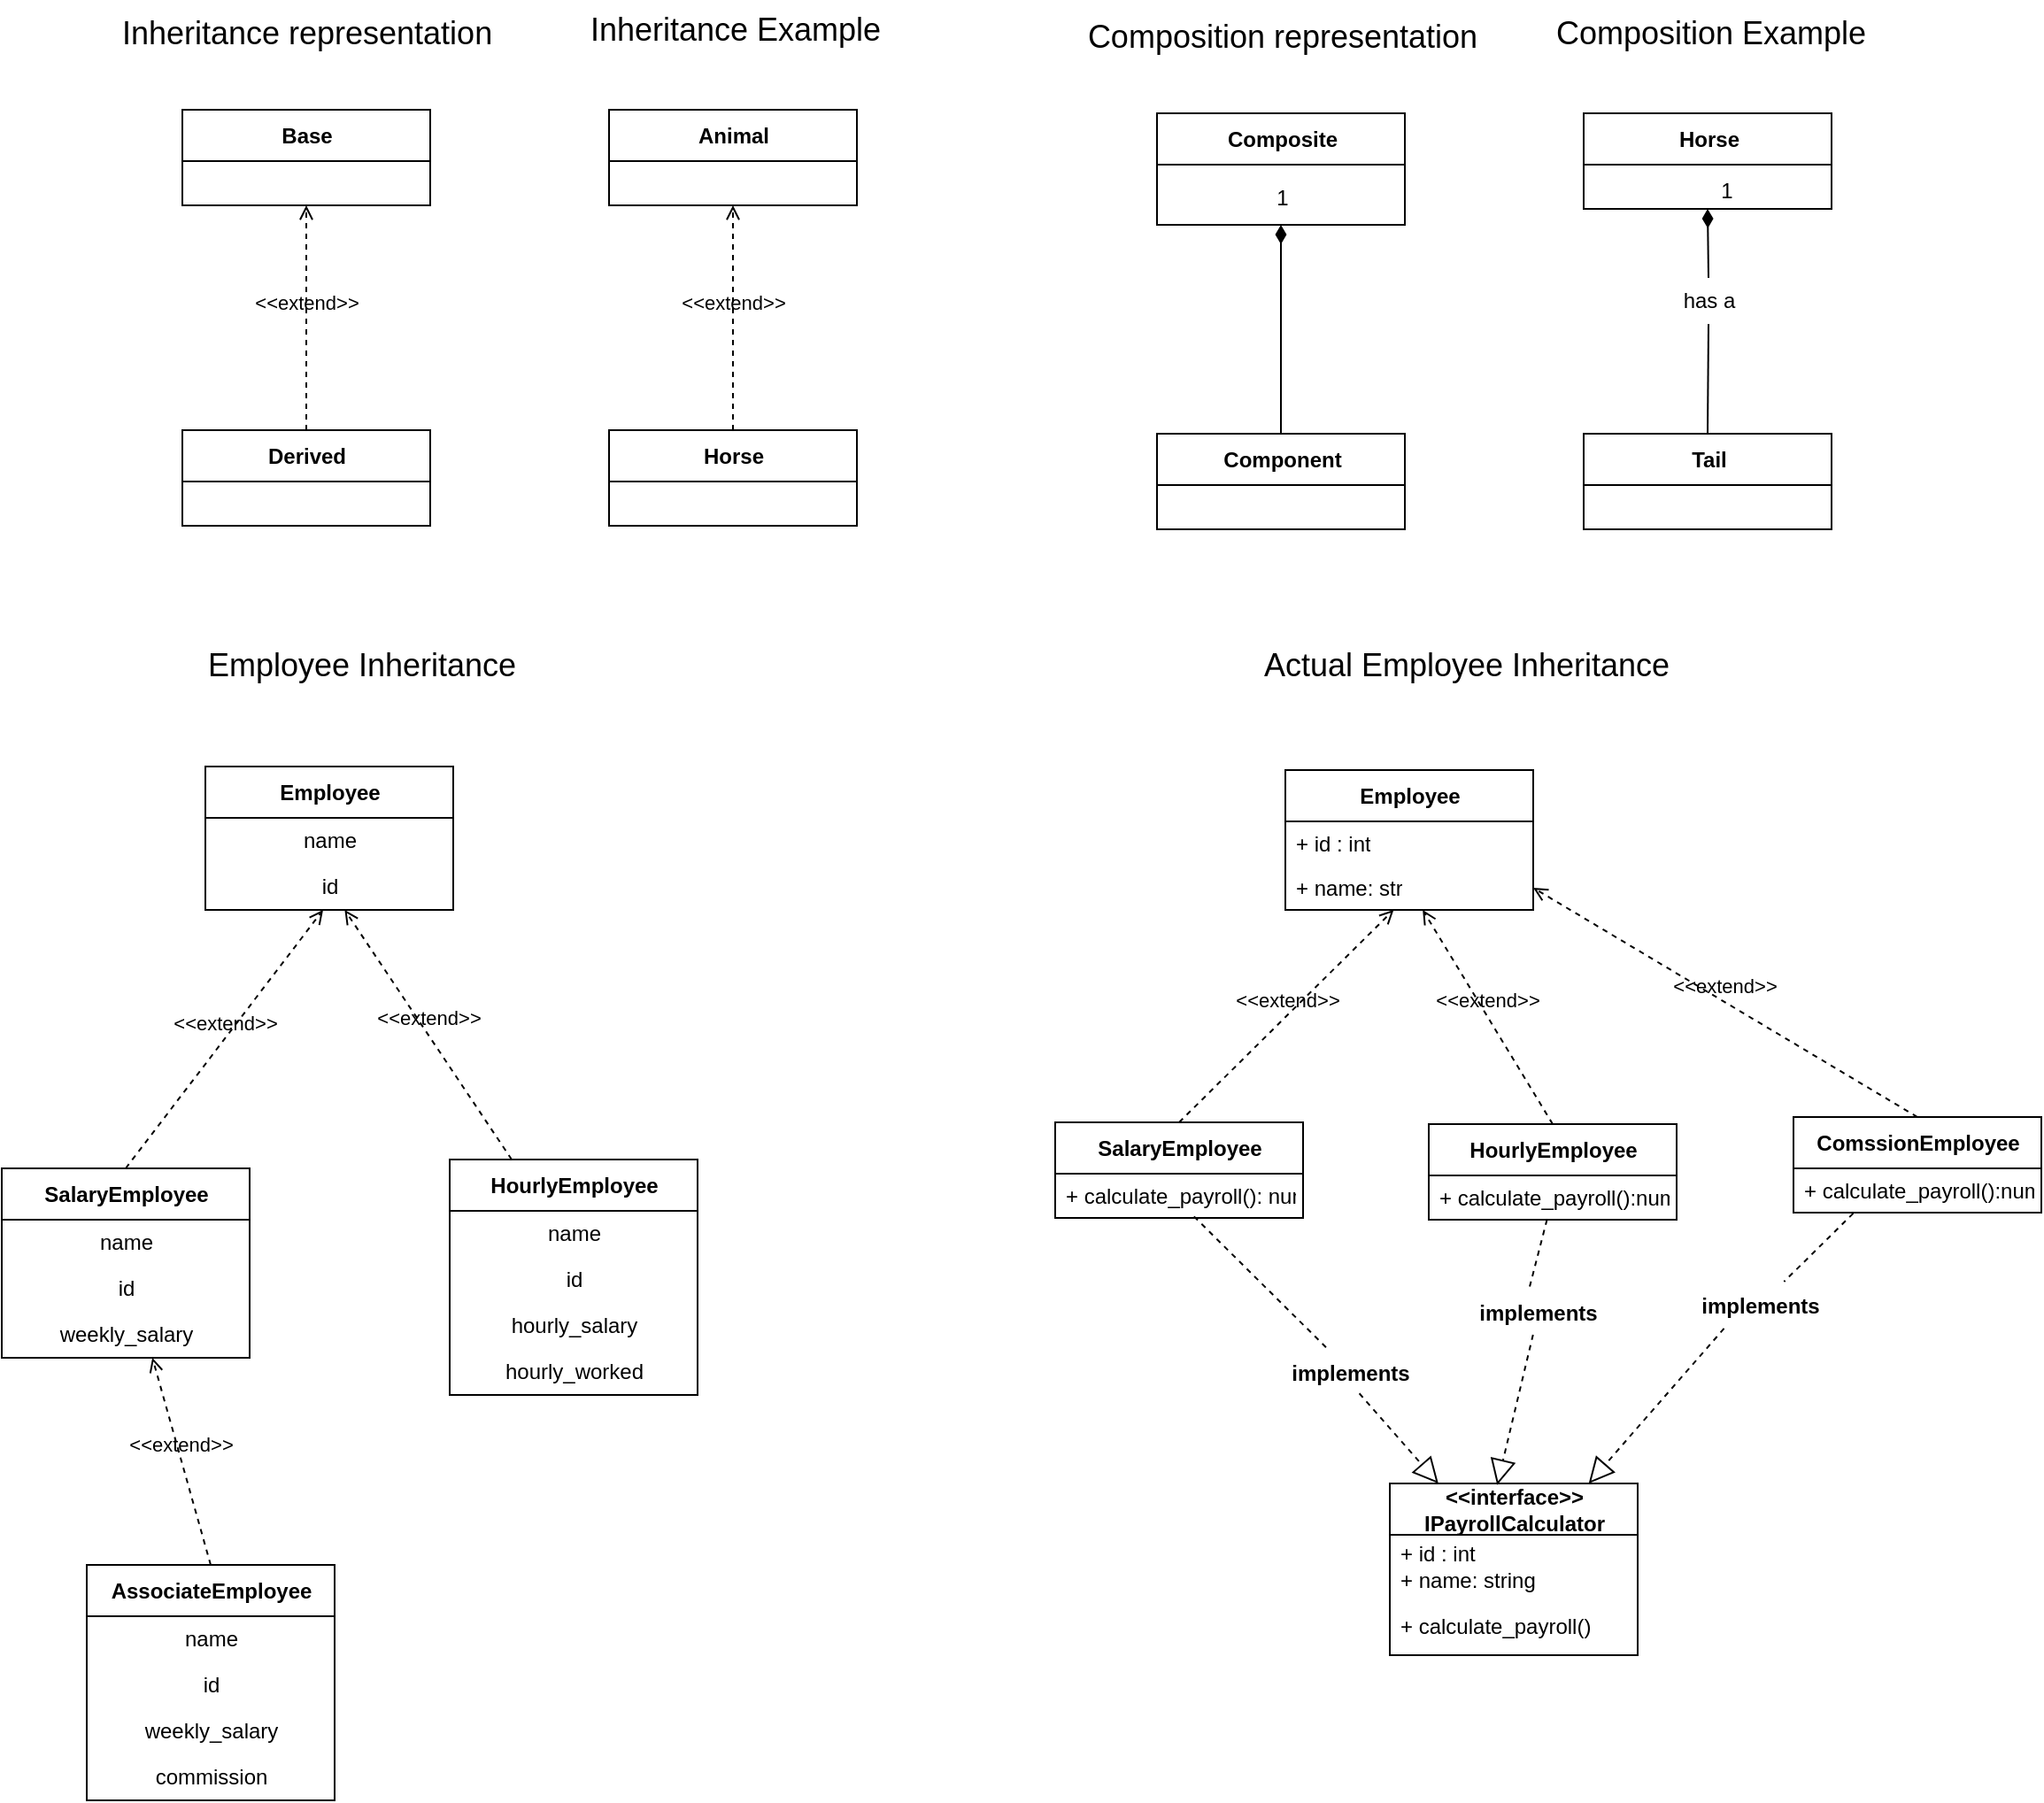 <mxfile>
    <diagram id="FCyAtKQUC9odCpmmfGWW" name="Page-1">
        <mxGraphModel dx="706" dy="416" grid="0" gridSize="10" guides="1" tooltips="1" connect="1" arrows="1" fold="1" page="0" pageScale="1" pageWidth="827" pageHeight="1169" math="0" shadow="0">
            <root>
                <mxCell id="0"/>
                <mxCell id="1" parent="0"/>
                <mxCell id="2" value="Base" style="swimlane;fontStyle=1;align=center;verticalAlign=middle;childLayout=stackLayout;horizontal=1;startSize=29;horizontalStack=0;resizeParent=1;resizeParentMax=0;resizeLast=0;collapsible=0;marginBottom=0;html=1;" vertex="1" parent="1">
                    <mxGeometry x="327" y="127" width="140" height="54" as="geometry"/>
                </mxCell>
                <mxCell id="7" value="Derived" style="swimlane;fontStyle=1;align=center;verticalAlign=middle;childLayout=stackLayout;horizontal=1;startSize=29;horizontalStack=0;resizeParent=1;resizeParentMax=0;resizeLast=0;collapsible=0;marginBottom=0;html=1;" vertex="1" parent="1">
                    <mxGeometry x="327" y="308" width="140" height="54" as="geometry"/>
                </mxCell>
                <mxCell id="11" value="&amp;lt;&amp;lt;extend&amp;gt;&amp;gt;" style="html=1;verticalAlign=bottom;labelBackgroundColor=none;endArrow=open;endFill=0;dashed=1;entryX=0.5;entryY=1;entryDx=0;entryDy=0;" edge="1" parent="1" source="7" target="2">
                    <mxGeometry width="160" relative="1" as="geometry">
                        <mxPoint x="369" y="299" as="sourcePoint"/>
                        <mxPoint x="382" y="180" as="targetPoint"/>
                    </mxGeometry>
                </mxCell>
                <mxCell id="12" value="&lt;font style=&quot;font-size: 18px;&quot;&gt;Inheritance representation&lt;/font&gt;" style="text;html=1;align=center;verticalAlign=middle;resizable=0;points=[];autosize=1;strokeColor=none;fillColor=none;" vertex="1" parent="1">
                    <mxGeometry x="283.5" y="67" width="227" height="34" as="geometry"/>
                </mxCell>
                <mxCell id="13" value="Animal" style="swimlane;fontStyle=1;align=center;verticalAlign=middle;childLayout=stackLayout;horizontal=1;startSize=29;horizontalStack=0;resizeParent=1;resizeParentMax=0;resizeLast=0;collapsible=0;marginBottom=0;html=1;" vertex="1" parent="1">
                    <mxGeometry x="568" y="127" width="140" height="54" as="geometry"/>
                </mxCell>
                <mxCell id="14" value="Horse" style="swimlane;fontStyle=1;align=center;verticalAlign=middle;childLayout=stackLayout;horizontal=1;startSize=29;horizontalStack=0;resizeParent=1;resizeParentMax=0;resizeLast=0;collapsible=0;marginBottom=0;html=1;" vertex="1" parent="1">
                    <mxGeometry x="568" y="308" width="140" height="54" as="geometry"/>
                </mxCell>
                <mxCell id="15" value="&amp;lt;&amp;lt;extend&amp;gt;&amp;gt;" style="html=1;verticalAlign=bottom;labelBackgroundColor=none;endArrow=open;endFill=0;dashed=1;entryX=0.5;entryY=1;entryDx=0;entryDy=0;" edge="1" source="14" target="13" parent="1">
                    <mxGeometry width="160" relative="1" as="geometry">
                        <mxPoint x="610" y="299" as="sourcePoint"/>
                        <mxPoint x="623" y="180" as="targetPoint"/>
                    </mxGeometry>
                </mxCell>
                <mxCell id="16" value="&lt;font style=&quot;font-size: 18px;&quot;&gt;Inheritance Example&lt;/font&gt;" style="text;html=1;align=center;verticalAlign=middle;resizable=0;points=[];autosize=1;strokeColor=none;fillColor=none;" vertex="1" parent="1">
                    <mxGeometry x="547.5" y="65" width="182" height="34" as="geometry"/>
                </mxCell>
                <mxCell id="17" value="Composite" style="swimlane;fontStyle=1;align=center;verticalAlign=middle;childLayout=stackLayout;horizontal=1;startSize=29;horizontalStack=0;resizeParent=1;resizeParentMax=0;resizeLast=0;collapsible=0;marginBottom=0;html=1;" vertex="1" parent="1">
                    <mxGeometry x="877.5" y="129" width="140" height="63" as="geometry"/>
                </mxCell>
                <mxCell id="26" value="&lt;font style=&quot;font-size: 12px;&quot;&gt;1&lt;/font&gt;" style="text;html=1;align=center;verticalAlign=middle;resizable=0;points=[];autosize=1;strokeColor=none;fillColor=none;fontSize=18;" vertex="1" parent="17">
                    <mxGeometry y="29" width="140" height="34" as="geometry"/>
                </mxCell>
                <mxCell id="18" value="Component" style="swimlane;fontStyle=1;align=center;verticalAlign=middle;childLayout=stackLayout;horizontal=1;startSize=29;horizontalStack=0;resizeParent=1;resizeParentMax=0;resizeLast=0;collapsible=0;marginBottom=0;html=1;" vertex="1" parent="1">
                    <mxGeometry x="877.5" y="310" width="140" height="54" as="geometry"/>
                </mxCell>
                <mxCell id="20" value="&lt;font style=&quot;font-size: 18px;&quot;&gt;Composition representation&lt;/font&gt;" style="text;html=1;align=center;verticalAlign=middle;resizable=0;points=[];autosize=1;strokeColor=none;fillColor=none;" vertex="1" parent="1">
                    <mxGeometry x="829" y="69" width="238" height="34" as="geometry"/>
                </mxCell>
                <mxCell id="21" value="Horse" style="swimlane;fontStyle=1;align=center;verticalAlign=middle;childLayout=stackLayout;horizontal=1;startSize=29;horizontalStack=0;resizeParent=1;resizeParentMax=0;resizeLast=0;collapsible=0;marginBottom=0;html=1;" vertex="1" parent="1">
                    <mxGeometry x="1118.5" y="129" width="140" height="54" as="geometry"/>
                </mxCell>
                <mxCell id="22" value="Tail" style="swimlane;fontStyle=1;align=center;verticalAlign=middle;childLayout=stackLayout;horizontal=1;startSize=29;horizontalStack=0;resizeParent=1;resizeParentMax=0;resizeLast=0;collapsible=0;marginBottom=0;html=1;" vertex="1" parent="1">
                    <mxGeometry x="1118.5" y="310" width="140" height="54" as="geometry"/>
                </mxCell>
                <mxCell id="24" value="&lt;font style=&quot;font-size: 18px;&quot;&gt;Composition Example&lt;/font&gt;" style="text;html=1;align=center;verticalAlign=middle;resizable=0;points=[];autosize=1;strokeColor=none;fillColor=none;" vertex="1" parent="1">
                    <mxGeometry x="1093" y="67" width="193" height="34" as="geometry"/>
                </mxCell>
                <mxCell id="25" value="" style="endArrow=none;startArrow=diamondThin;endFill=0;startFill=1;html=1;verticalAlign=bottom;labelBackgroundColor=none;strokeWidth=1;startSize=8;endSize=8;fontSize=18;exitX=0.5;exitY=1;exitDx=0;exitDy=0;entryX=0.5;entryY=0;entryDx=0;entryDy=0;" edge="1" parent="1" source="17" target="18">
                    <mxGeometry width="160" relative="1" as="geometry">
                        <mxPoint x="823" y="237" as="sourcePoint"/>
                        <mxPoint x="983" y="237" as="targetPoint"/>
                    </mxGeometry>
                </mxCell>
                <mxCell id="29" value="" style="endArrow=none;startArrow=none;endFill=0;startFill=1;html=1;verticalAlign=bottom;labelBackgroundColor=none;strokeWidth=1;startSize=8;endSize=8;fontSize=12;entryX=0.5;entryY=0;entryDx=0;entryDy=0;exitX=0.5;exitY=1;exitDx=0;exitDy=0;" edge="1" parent="1" source="31" target="22">
                    <mxGeometry width="160" relative="1" as="geometry">
                        <mxPoint x="1183" y="183" as="sourcePoint"/>
                        <mxPoint x="1322" y="233" as="targetPoint"/>
                    </mxGeometry>
                </mxCell>
                <mxCell id="30" value="1" style="text;html=1;align=center;verticalAlign=middle;resizable=0;points=[];autosize=1;strokeColor=none;fillColor=none;fontSize=12;" vertex="1" parent="1">
                    <mxGeometry x="1186" y="160" width="25" height="26" as="geometry"/>
                </mxCell>
                <mxCell id="32" value="" style="endArrow=none;startArrow=diamondThin;endFill=0;startFill=1;html=1;verticalAlign=bottom;labelBackgroundColor=none;strokeWidth=1;startSize=8;endSize=8;fontSize=12;entryX=0.5;entryY=0;entryDx=0;entryDy=0;exitX=0.5;exitY=1;exitDx=0;exitDy=0;" edge="1" parent="1" source="21" target="31">
                    <mxGeometry width="160" relative="1" as="geometry">
                        <mxPoint x="1188.5" y="183" as="sourcePoint"/>
                        <mxPoint x="1188.5" y="310" as="targetPoint"/>
                    </mxGeometry>
                </mxCell>
                <mxCell id="31" value="has a" style="text;html=1;align=center;verticalAlign=middle;resizable=0;points=[];autosize=1;strokeColor=none;fillColor=none;fontSize=12;" vertex="1" parent="1">
                    <mxGeometry x="1165.5" y="222" width="47" height="26" as="geometry"/>
                </mxCell>
                <mxCell id="33" value="Employee" style="swimlane;fontStyle=1;align=center;verticalAlign=middle;childLayout=stackLayout;horizontal=1;startSize=29;horizontalStack=0;resizeParent=1;resizeParentMax=0;resizeLast=0;collapsible=0;marginBottom=0;html=1;" vertex="1" parent="1">
                    <mxGeometry x="340" y="498" width="140" height="81" as="geometry"/>
                </mxCell>
                <mxCell id="37" value="name" style="text;html=1;align=center;verticalAlign=middle;resizable=0;points=[];autosize=1;strokeColor=none;fillColor=none;fontSize=12;" vertex="1" parent="33">
                    <mxGeometry y="29" width="140" height="26" as="geometry"/>
                </mxCell>
                <mxCell id="36" value="id" style="text;html=1;align=center;verticalAlign=middle;resizable=0;points=[];autosize=1;strokeColor=none;fillColor=none;fontSize=12;" vertex="1" parent="33">
                    <mxGeometry y="55" width="140" height="26" as="geometry"/>
                </mxCell>
                <mxCell id="34" value="&lt;font style=&quot;font-size: 18px;&quot;&gt;Employee Inheritance&lt;/font&gt;" style="text;html=1;align=center;verticalAlign=middle;resizable=0;points=[];autosize=1;strokeColor=none;fillColor=none;" vertex="1" parent="1">
                    <mxGeometry x="332" y="424" width="192" height="34" as="geometry"/>
                </mxCell>
                <mxCell id="38" value="SalaryEmployee" style="swimlane;fontStyle=1;align=center;verticalAlign=middle;childLayout=stackLayout;horizontal=1;startSize=29;horizontalStack=0;resizeParent=1;resizeParentMax=0;resizeLast=0;collapsible=0;marginBottom=0;html=1;" vertex="1" parent="1">
                    <mxGeometry x="225" y="725" width="140" height="107" as="geometry"/>
                </mxCell>
                <mxCell id="39" value="name" style="text;html=1;align=center;verticalAlign=middle;resizable=0;points=[];autosize=1;strokeColor=none;fillColor=none;fontSize=12;" vertex="1" parent="38">
                    <mxGeometry y="29" width="140" height="26" as="geometry"/>
                </mxCell>
                <mxCell id="40" value="id" style="text;html=1;align=center;verticalAlign=middle;resizable=0;points=[];autosize=1;strokeColor=none;fillColor=none;fontSize=12;" vertex="1" parent="38">
                    <mxGeometry y="55" width="140" height="26" as="geometry"/>
                </mxCell>
                <mxCell id="41" value="weekly_salary" style="text;html=1;align=center;verticalAlign=middle;resizable=0;points=[];autosize=1;strokeColor=none;fillColor=none;fontSize=12;" vertex="1" parent="38">
                    <mxGeometry y="81" width="140" height="26" as="geometry"/>
                </mxCell>
                <mxCell id="42" value="&amp;lt;&amp;lt;extend&amp;gt;&amp;gt;" style="html=1;verticalAlign=bottom;labelBackgroundColor=none;endArrow=open;endFill=0;dashed=1;entryX=0.5;entryY=1;entryDx=0;entryDy=0;exitX=0.5;exitY=0;exitDx=0;exitDy=0;" edge="1" parent="1" source="38">
                    <mxGeometry width="160" relative="1" as="geometry">
                        <mxPoint x="406.5" y="706" as="sourcePoint"/>
                        <mxPoint x="406.5" y="579" as="targetPoint"/>
                    </mxGeometry>
                </mxCell>
                <mxCell id="43" value="HourlyEmployee" style="swimlane;fontStyle=1;align=center;verticalAlign=middle;childLayout=stackLayout;horizontal=1;startSize=29;horizontalStack=0;resizeParent=1;resizeParentMax=0;resizeLast=0;collapsible=0;marginBottom=0;html=1;" vertex="1" parent="1">
                    <mxGeometry x="478" y="720" width="140" height="133" as="geometry"/>
                </mxCell>
                <mxCell id="44" value="name" style="text;html=1;align=center;verticalAlign=middle;resizable=0;points=[];autosize=1;strokeColor=none;fillColor=none;fontSize=12;" vertex="1" parent="43">
                    <mxGeometry y="29" width="140" height="26" as="geometry"/>
                </mxCell>
                <mxCell id="45" value="id" style="text;html=1;align=center;verticalAlign=middle;resizable=0;points=[];autosize=1;strokeColor=none;fillColor=none;fontSize=12;" vertex="1" parent="43">
                    <mxGeometry y="55" width="140" height="26" as="geometry"/>
                </mxCell>
                <mxCell id="46" value="hourly_salary" style="text;html=1;align=center;verticalAlign=middle;resizable=0;points=[];autosize=1;strokeColor=none;fillColor=none;fontSize=12;" vertex="1" parent="43">
                    <mxGeometry y="81" width="140" height="26" as="geometry"/>
                </mxCell>
                <mxCell id="48" value="hourly_worked" style="text;html=1;align=center;verticalAlign=middle;resizable=0;points=[];autosize=1;strokeColor=none;fillColor=none;fontSize=12;" vertex="1" parent="43">
                    <mxGeometry y="107" width="140" height="26" as="geometry"/>
                </mxCell>
                <mxCell id="47" value="&amp;lt;&amp;lt;extend&amp;gt;&amp;gt;" style="html=1;verticalAlign=bottom;labelBackgroundColor=none;endArrow=open;endFill=0;dashed=1;exitX=0.25;exitY=0;exitDx=0;exitDy=0;" edge="1" parent="1" source="43" target="36">
                    <mxGeometry width="160" relative="1" as="geometry">
                        <mxPoint x="417" y="727" as="sourcePoint"/>
                        <mxPoint x="416.5" y="589" as="targetPoint"/>
                    </mxGeometry>
                </mxCell>
                <mxCell id="49" value="AssociateEmployee" style="swimlane;fontStyle=1;align=center;verticalAlign=middle;childLayout=stackLayout;horizontal=1;startSize=29;horizontalStack=0;resizeParent=1;resizeParentMax=0;resizeLast=0;collapsible=0;marginBottom=0;html=1;" vertex="1" parent="1">
                    <mxGeometry x="273" y="949" width="140" height="133" as="geometry"/>
                </mxCell>
                <mxCell id="50" value="name" style="text;html=1;align=center;verticalAlign=middle;resizable=0;points=[];autosize=1;strokeColor=none;fillColor=none;fontSize=12;" vertex="1" parent="49">
                    <mxGeometry y="29" width="140" height="26" as="geometry"/>
                </mxCell>
                <mxCell id="51" value="id" style="text;html=1;align=center;verticalAlign=middle;resizable=0;points=[];autosize=1;strokeColor=none;fillColor=none;fontSize=12;" vertex="1" parent="49">
                    <mxGeometry y="55" width="140" height="26" as="geometry"/>
                </mxCell>
                <mxCell id="52" value="weekly_salary" style="text;html=1;align=center;verticalAlign=middle;resizable=0;points=[];autosize=1;strokeColor=none;fillColor=none;fontSize=12;" vertex="1" parent="49">
                    <mxGeometry y="81" width="140" height="26" as="geometry"/>
                </mxCell>
                <mxCell id="53" value="commission" style="text;html=1;align=center;verticalAlign=middle;resizable=0;points=[];autosize=1;strokeColor=none;fillColor=none;fontSize=12;" vertex="1" parent="49">
                    <mxGeometry y="107" width="140" height="26" as="geometry"/>
                </mxCell>
                <mxCell id="54" value="&amp;lt;&amp;lt;extend&amp;gt;&amp;gt;" style="html=1;verticalAlign=bottom;labelBackgroundColor=none;endArrow=open;endFill=0;dashed=1;exitX=0.5;exitY=0;exitDx=0;exitDy=0;" edge="1" parent="1" source="49" target="38">
                    <mxGeometry width="160" relative="1" as="geometry">
                        <mxPoint x="346" y="944" as="sourcePoint"/>
                        <mxPoint x="428.695" y="589" as="targetPoint"/>
                    </mxGeometry>
                </mxCell>
                <mxCell id="55" value="&lt;font style=&quot;font-size: 18px;&quot;&gt;Actual Employee Inheritance&lt;/font&gt;" style="text;html=1;align=center;verticalAlign=middle;resizable=0;points=[];autosize=1;strokeColor=none;fillColor=none;" vertex="1" parent="1">
                    <mxGeometry x="928" y="424" width="247" height="34" as="geometry"/>
                </mxCell>
                <mxCell id="56" value="Employee" style="swimlane;fontStyle=1;align=center;verticalAlign=middle;childLayout=stackLayout;horizontal=1;startSize=29;horizontalStack=0;resizeParent=1;resizeParentMax=0;resizeLast=0;collapsible=0;marginBottom=0;html=1;fontSize=12;" vertex="1" parent="1">
                    <mxGeometry x="950" y="500" width="140" height="79" as="geometry"/>
                </mxCell>
                <mxCell id="57" value="+ id : int" style="text;html=1;strokeColor=none;fillColor=none;align=left;verticalAlign=middle;spacingLeft=4;spacingRight=4;overflow=hidden;rotatable=0;points=[[0,0.5],[1,0.5]];portConstraint=eastwest;fontSize=12;" vertex="1" parent="56">
                    <mxGeometry y="29" width="140" height="25" as="geometry"/>
                </mxCell>
                <mxCell id="58" value="+ name: str" style="text;html=1;strokeColor=none;fillColor=none;align=left;verticalAlign=middle;spacingLeft=4;spacingRight=4;overflow=hidden;rotatable=0;points=[[0,0.5],[1,0.5]];portConstraint=eastwest;fontSize=12;" vertex="1" parent="56">
                    <mxGeometry y="54" width="140" height="25" as="geometry"/>
                </mxCell>
                <mxCell id="59" value="SalaryEmployee" style="swimlane;fontStyle=1;align=center;verticalAlign=middle;childLayout=stackLayout;horizontal=1;startSize=29;horizontalStack=0;resizeParent=1;resizeParentMax=0;resizeLast=0;collapsible=0;marginBottom=0;html=1;fontSize=12;" vertex="1" parent="1">
                    <mxGeometry x="820" y="699" width="140" height="54" as="geometry"/>
                </mxCell>
                <mxCell id="61" value="+ calculate_payroll(): num" style="text;html=1;strokeColor=none;fillColor=none;align=left;verticalAlign=middle;spacingLeft=4;spacingRight=4;overflow=hidden;rotatable=0;points=[[0,0.5],[1,0.5]];portConstraint=eastwest;fontSize=12;" vertex="1" parent="59">
                    <mxGeometry y="29" width="140" height="25" as="geometry"/>
                </mxCell>
                <mxCell id="62" value="&amp;lt;&amp;lt;extend&amp;gt;&amp;gt;" style="html=1;verticalAlign=bottom;labelBackgroundColor=none;endArrow=open;endFill=0;dashed=1;exitX=0.5;exitY=0;exitDx=0;exitDy=0;entryX=0.437;entryY=1;entryDx=0;entryDy=0;entryPerimeter=0;" edge="1" parent="1" source="59" target="58">
                    <mxGeometry width="160" relative="1" as="geometry">
                        <mxPoint x="898.31" y="694.0" as="sourcePoint"/>
                        <mxPoint x="804.005" y="553" as="targetPoint"/>
                    </mxGeometry>
                </mxCell>
                <mxCell id="63" value="&amp;lt;&amp;lt;extend&amp;gt;&amp;gt;" style="html=1;verticalAlign=bottom;labelBackgroundColor=none;endArrow=open;endFill=0;dashed=1;exitX=0.5;exitY=0;exitDx=0;exitDy=0;" edge="1" parent="1" source="65" target="58">
                    <mxGeometry width="160" relative="1" as="geometry">
                        <mxPoint x="1096" y="692" as="sourcePoint"/>
                        <mxPoint x="1021.005" y="579" as="targetPoint"/>
                    </mxGeometry>
                </mxCell>
                <mxCell id="64" value="&amp;lt;&amp;lt;extend&amp;gt;&amp;gt;" style="html=1;verticalAlign=bottom;labelBackgroundColor=none;endArrow=open;endFill=0;dashed=1;exitX=0.5;exitY=0;exitDx=0;exitDy=0;entryX=1;entryY=0.5;entryDx=0;entryDy=0;" edge="1" parent="1" source="67" target="58">
                    <mxGeometry width="160" relative="1" as="geometry">
                        <mxPoint x="1359.31" y="717.0" as="sourcePoint"/>
                        <mxPoint x="1265.005" y="576" as="targetPoint"/>
                    </mxGeometry>
                </mxCell>
                <mxCell id="65" value="HourlyEmployee" style="swimlane;fontStyle=1;align=center;verticalAlign=middle;childLayout=stackLayout;horizontal=1;startSize=29;horizontalStack=0;resizeParent=1;resizeParentMax=0;resizeLast=0;collapsible=0;marginBottom=0;html=1;fontSize=12;" vertex="1" parent="1">
                    <mxGeometry x="1031" y="700" width="140" height="54" as="geometry"/>
                </mxCell>
                <mxCell id="66" value="+ calculate_payroll():num" style="text;html=1;strokeColor=none;fillColor=none;align=left;verticalAlign=middle;spacingLeft=4;spacingRight=4;overflow=hidden;rotatable=0;points=[[0,0.5],[1,0.5]];portConstraint=eastwest;fontSize=12;" vertex="1" parent="65">
                    <mxGeometry y="29" width="140" height="25" as="geometry"/>
                </mxCell>
                <mxCell id="67" value="ComssionEmployee" style="swimlane;fontStyle=1;align=center;verticalAlign=middle;childLayout=stackLayout;horizontal=1;startSize=29;horizontalStack=0;resizeParent=1;resizeParentMax=0;resizeLast=0;collapsible=0;marginBottom=0;html=1;fontSize=12;" vertex="1" parent="1">
                    <mxGeometry x="1237" y="696" width="140" height="54" as="geometry"/>
                </mxCell>
                <mxCell id="68" value="+ calculate_payroll():num" style="text;html=1;strokeColor=none;fillColor=none;align=left;verticalAlign=middle;spacingLeft=4;spacingRight=4;overflow=hidden;rotatable=0;points=[[0,0.5],[1,0.5]];portConstraint=eastwest;fontSize=12;" vertex="1" parent="67">
                    <mxGeometry y="29" width="140" height="25" as="geometry"/>
                </mxCell>
                <mxCell id="72" value="&amp;lt;&amp;lt;interface&amp;gt;&amp;gt;&lt;br&gt;IPayrollCalculator" style="swimlane;fontStyle=1;align=center;verticalAlign=middle;childLayout=stackLayout;horizontal=1;startSize=29;horizontalStack=0;resizeParent=1;resizeParentMax=0;resizeLast=0;collapsible=0;marginBottom=0;html=1;fontSize=12;" vertex="1" parent="1">
                    <mxGeometry x="1009" y="903" width="140" height="97" as="geometry"/>
                </mxCell>
                <mxCell id="73" value="+ id : int&lt;br&gt;+ name: string" style="text;html=1;strokeColor=none;fillColor=none;align=left;verticalAlign=middle;spacingLeft=4;spacingRight=4;overflow=hidden;rotatable=0;points=[[0,0.5],[1,0.5]];portConstraint=eastwest;fontSize=12;" vertex="1" parent="72">
                    <mxGeometry y="29" width="140" height="36" as="geometry"/>
                </mxCell>
                <mxCell id="74" value="+ calculate_payroll()" style="text;html=1;strokeColor=none;fillColor=none;align=left;verticalAlign=middle;spacingLeft=4;spacingRight=4;overflow=hidden;rotatable=0;points=[[0,0.5],[1,0.5]];portConstraint=eastwest;fontSize=12;" vertex="1" parent="72">
                    <mxGeometry y="65" width="140" height="32" as="geometry"/>
                </mxCell>
                <mxCell id="75" value="" style="endArrow=block;dashed=1;endFill=0;endSize=12;html=1;fontSize=12;exitX=0.56;exitY=0.967;exitDx=0;exitDy=0;exitPerimeter=0;startArrow=none;" edge="1" parent="1" source="78" target="72">
                    <mxGeometry width="160" relative="1" as="geometry">
                        <mxPoint x="951" y="836" as="sourcePoint"/>
                        <mxPoint x="1111" y="836" as="targetPoint"/>
                    </mxGeometry>
                </mxCell>
                <mxCell id="76" value="" style="endArrow=block;dashed=1;endFill=0;endSize=12;html=1;fontSize=12;entryX=0.433;entryY=0.009;entryDx=0;entryDy=0;entryPerimeter=0;startArrow=none;" edge="1" parent="1" source="81" target="72">
                    <mxGeometry width="160" relative="1" as="geometry">
                        <mxPoint x="1004" y="875" as="sourcePoint"/>
                        <mxPoint x="1164" y="875" as="targetPoint"/>
                    </mxGeometry>
                </mxCell>
                <mxCell id="77" value="" style="endArrow=block;dashed=1;endFill=0;endSize=12;html=1;fontSize=12;exitX=0.241;exitY=1.018;exitDx=0;exitDy=0;exitPerimeter=0;startArrow=none;" edge="1" parent="1" source="82" target="72">
                    <mxGeometry width="160" relative="1" as="geometry">
                        <mxPoint x="1137" y="893" as="sourcePoint"/>
                        <mxPoint x="1297" y="893" as="targetPoint"/>
                    </mxGeometry>
                </mxCell>
                <mxCell id="79" value="" style="endArrow=none;dashed=1;endFill=0;endSize=12;html=1;fontSize=12;exitX=0.56;exitY=0.967;exitDx=0;exitDy=0;exitPerimeter=0;" edge="1" parent="1" source="61" target="78">
                    <mxGeometry width="160" relative="1" as="geometry">
                        <mxPoint x="898.4" y="752.175" as="sourcePoint"/>
                        <mxPoint x="1035.056" y="903" as="targetPoint"/>
                    </mxGeometry>
                </mxCell>
                <mxCell id="78" value="implements" style="text;align=center;fontStyle=1;verticalAlign=middle;spacingLeft=3;spacingRight=3;strokeColor=none;rotatable=0;points=[[0,0.5],[1,0.5]];portConstraint=eastwest;fontSize=12;" vertex="1" parent="1">
                    <mxGeometry x="947" y="827" width="80" height="26" as="geometry"/>
                </mxCell>
                <mxCell id="83" value="" style="endArrow=none;dashed=1;endFill=0;endSize=12;html=1;fontSize=12;exitX=0.241;exitY=1.018;exitDx=0;exitDy=0;exitPerimeter=0;" edge="1" parent="1" source="68" target="82">
                    <mxGeometry width="160" relative="1" as="geometry">
                        <mxPoint x="1270.74" y="750.45" as="sourcePoint"/>
                        <mxPoint x="1125.254" y="903" as="targetPoint"/>
                    </mxGeometry>
                </mxCell>
                <mxCell id="82" value="implements" style="text;align=center;fontStyle=1;verticalAlign=middle;spacingLeft=3;spacingRight=3;strokeColor=none;rotatable=0;points=[[0,0.5],[1,0.5]];portConstraint=eastwest;fontSize=12;" vertex="1" parent="1">
                    <mxGeometry x="1178.5" y="789" width="80" height="26" as="geometry"/>
                </mxCell>
                <mxCell id="84" value="" style="endArrow=none;dashed=1;endFill=0;endSize=12;html=1;fontSize=12;entryX=0.433;entryY=0.009;entryDx=0;entryDy=0;entryPerimeter=0;" edge="1" parent="1" source="66" target="81">
                    <mxGeometry width="160" relative="1" as="geometry">
                        <mxPoint x="1098.584" y="754" as="sourcePoint"/>
                        <mxPoint x="1069.62" y="903.873" as="targetPoint"/>
                    </mxGeometry>
                </mxCell>
                <mxCell id="81" value="implements" style="text;align=center;fontStyle=1;verticalAlign=middle;spacingLeft=3;spacingRight=3;strokeColor=none;rotatable=0;points=[[0,0.5],[1,0.5]];portConstraint=eastwest;fontSize=12;" vertex="1" parent="1">
                    <mxGeometry x="1053" y="793" width="80" height="26" as="geometry"/>
                </mxCell>
            </root>
        </mxGraphModel>
    </diagram>
</mxfile>